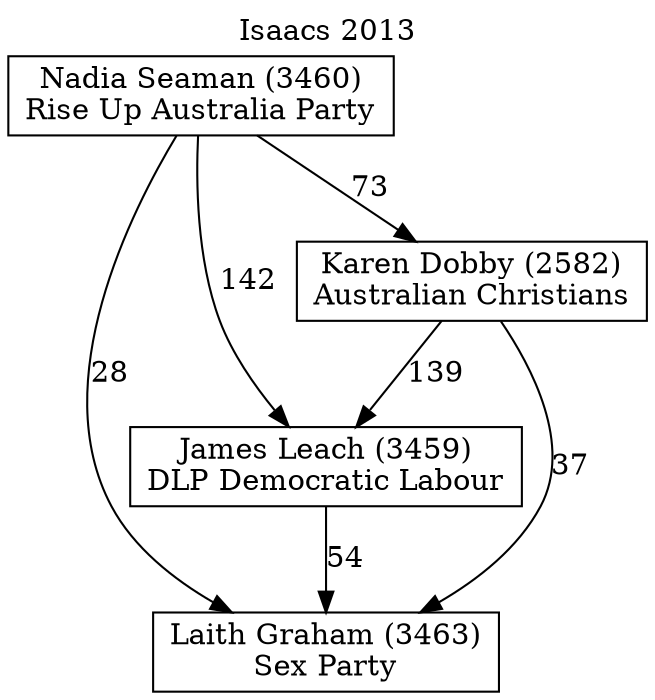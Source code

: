 // House preference flow
digraph "Laith Graham (3463)_Isaacs_2013" {
	graph [label="Isaacs 2013" labelloc=t mclimit=2]
	node [shape=box]
	"Laith Graham (3463)" [label="Laith Graham (3463)
Sex Party"]
	"James Leach (3459)" [label="James Leach (3459)
DLP Democratic Labour"]
	"Karen Dobby (2582)" [label="Karen Dobby (2582)
Australian Christians"]
	"Nadia Seaman (3460)" [label="Nadia Seaman (3460)
Rise Up Australia Party"]
	"James Leach (3459)" -> "Laith Graham (3463)" [label=54]
	"Karen Dobby (2582)" -> "James Leach (3459)" [label=139]
	"Nadia Seaman (3460)" -> "Karen Dobby (2582)" [label=73]
	"Karen Dobby (2582)" -> "Laith Graham (3463)" [label=37]
	"Nadia Seaman (3460)" -> "Laith Graham (3463)" [label=28]
	"Nadia Seaman (3460)" -> "James Leach (3459)" [label=142]
}
